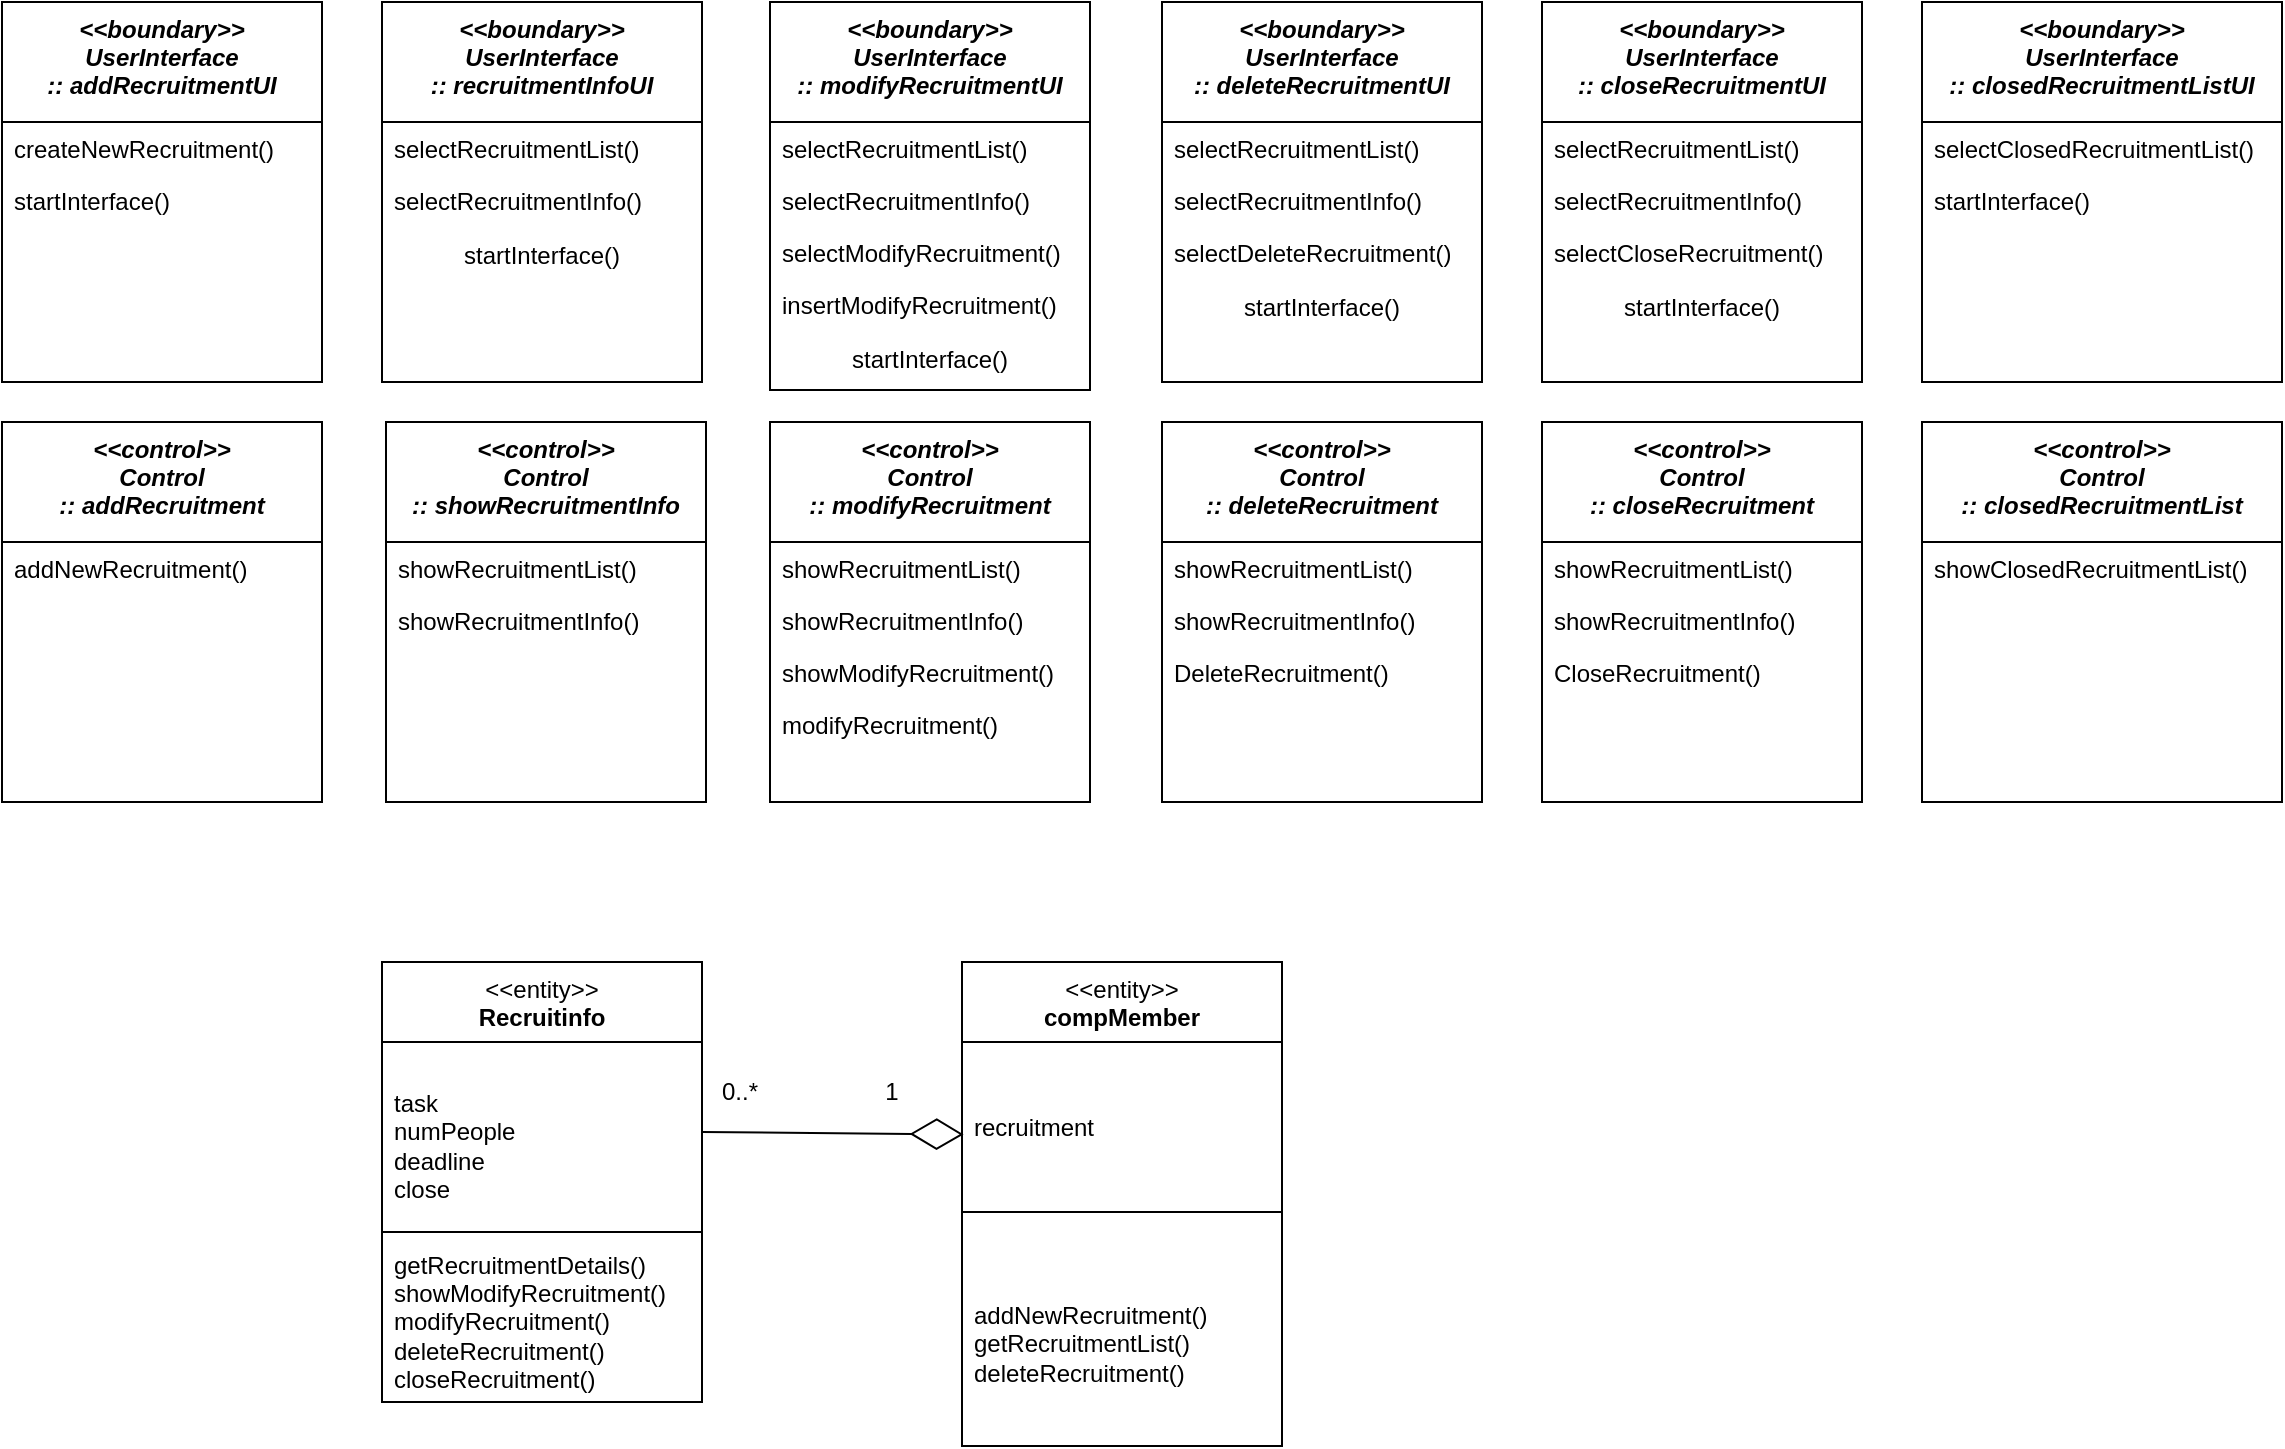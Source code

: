 <mxfile version="21.2.9" type="device">
  <diagram id="C5RBs43oDa-KdzZeNtuy" name="Page-1">
    <mxGraphModel dx="1050" dy="515" grid="1" gridSize="10" guides="1" tooltips="1" connect="1" arrows="1" fold="1" page="1" pageScale="1" pageWidth="827" pageHeight="1169" math="0" shadow="0">
      <root>
        <mxCell id="WIyWlLk6GJQsqaUBKTNV-0" />
        <mxCell id="WIyWlLk6GJQsqaUBKTNV-1" parent="WIyWlLk6GJQsqaUBKTNV-0" />
        <mxCell id="zkfFHV4jXpPFQw0GAbJ--0" value="&lt;&lt;boundary&gt;&gt;&#xa;UserInterface&#xa;:: addRecruitmentUI" style="swimlane;fontStyle=3;align=center;verticalAlign=top;childLayout=stackLayout;horizontal=1;startSize=60;horizontalStack=0;resizeParent=1;resizeLast=0;collapsible=1;marginBottom=0;rounded=0;shadow=0;strokeWidth=1;" parent="WIyWlLk6GJQsqaUBKTNV-1" vertex="1">
          <mxGeometry x="30" y="70" width="160" height="190" as="geometry">
            <mxRectangle x="30" y="70" width="160" height="26" as="alternateBounds" />
          </mxGeometry>
        </mxCell>
        <mxCell id="zkfFHV4jXpPFQw0GAbJ--1" value="createNewRecruitment()" style="text;align=left;verticalAlign=top;spacingLeft=4;spacingRight=4;overflow=hidden;rotatable=0;points=[[0,0.5],[1,0.5]];portConstraint=eastwest;" parent="zkfFHV4jXpPFQw0GAbJ--0" vertex="1">
          <mxGeometry y="60" width="160" height="26" as="geometry" />
        </mxCell>
        <mxCell id="zkfFHV4jXpPFQw0GAbJ--3" value="startInterface()" style="text;align=left;verticalAlign=top;spacingLeft=4;spacingRight=4;overflow=hidden;rotatable=0;points=[[0,0.5],[1,0.5]];portConstraint=eastwest;rounded=0;shadow=0;html=0;" parent="zkfFHV4jXpPFQw0GAbJ--0" vertex="1">
          <mxGeometry y="86" width="160" height="26" as="geometry" />
        </mxCell>
        <mxCell id="wYJamgQq37HB7CYXL51l-0" value="&lt;&lt;boundary&gt;&gt;&#xa;UserInterface&#xa;:: modifyRecruitmentUI" style="swimlane;fontStyle=3;align=center;verticalAlign=top;childLayout=stackLayout;horizontal=1;startSize=60;horizontalStack=0;resizeParent=1;resizeLast=0;collapsible=1;marginBottom=0;rounded=0;shadow=0;strokeWidth=1;" parent="WIyWlLk6GJQsqaUBKTNV-1" vertex="1">
          <mxGeometry x="414" y="70" width="160" height="194" as="geometry">
            <mxRectangle x="230" y="140" width="160" height="26" as="alternateBounds" />
          </mxGeometry>
        </mxCell>
        <mxCell id="JDfBNI5WLTTtxQYSr00y-4" value="selectRecruitmentList()" style="text;align=left;verticalAlign=top;spacingLeft=4;spacingRight=4;overflow=hidden;rotatable=0;points=[[0,0.5],[1,0.5]];portConstraint=eastwest;" parent="wYJamgQq37HB7CYXL51l-0" vertex="1">
          <mxGeometry y="60" width="160" height="26" as="geometry" />
        </mxCell>
        <mxCell id="wYJamgQq37HB7CYXL51l-9" value="selectRecruitmentInfo()" style="text;align=left;verticalAlign=top;spacingLeft=4;spacingRight=4;overflow=hidden;rotatable=0;points=[[0,0.5],[1,0.5]];portConstraint=eastwest;rounded=0;shadow=0;html=0;" parent="wYJamgQq37HB7CYXL51l-0" vertex="1">
          <mxGeometry y="86" width="160" height="26" as="geometry" />
        </mxCell>
        <mxCell id="wYJamgQq37HB7CYXL51l-1" value="selectModifyRecruitment()" style="text;align=left;verticalAlign=top;spacingLeft=4;spacingRight=4;overflow=hidden;rotatable=0;points=[[0,0.5],[1,0.5]];portConstraint=eastwest;" parent="wYJamgQq37HB7CYXL51l-0" vertex="1">
          <mxGeometry y="112" width="160" height="26" as="geometry" />
        </mxCell>
        <mxCell id="wYJamgQq37HB7CYXL51l-2" value="insertModifyRecruitment()" style="text;align=left;verticalAlign=top;spacingLeft=4;spacingRight=4;overflow=hidden;rotatable=0;points=[[0,0.5],[1,0.5]];portConstraint=eastwest;rounded=0;shadow=0;html=0;" parent="wYJamgQq37HB7CYXL51l-0" vertex="1">
          <mxGeometry y="138" width="160" height="26" as="geometry" />
        </mxCell>
        <mxCell id="JDfBNI5WLTTtxQYSr00y-7" value="startInterface()" style="text;html=1;strokeColor=none;fillColor=none;align=center;verticalAlign=middle;whiteSpace=wrap;rounded=0;" parent="wYJamgQq37HB7CYXL51l-0" vertex="1">
          <mxGeometry y="164" width="160" height="30" as="geometry" />
        </mxCell>
        <mxCell id="wYJamgQq37HB7CYXL51l-7" value="&lt;&lt;boundary&gt;&gt;&#xa;UserInterface&#xa;:: recruitmentInfoUI" style="swimlane;fontStyle=3;align=center;verticalAlign=top;childLayout=stackLayout;horizontal=1;startSize=60;horizontalStack=0;resizeParent=1;resizeLast=0;collapsible=1;marginBottom=0;rounded=0;shadow=0;strokeWidth=1;" parent="WIyWlLk6GJQsqaUBKTNV-1" vertex="1">
          <mxGeometry x="220" y="70" width="160" height="190" as="geometry">
            <mxRectangle x="230" y="140" width="160" height="26" as="alternateBounds" />
          </mxGeometry>
        </mxCell>
        <mxCell id="wYJamgQq37HB7CYXL51l-8" value="selectRecruitmentList()" style="text;align=left;verticalAlign=top;spacingLeft=4;spacingRight=4;overflow=hidden;rotatable=0;points=[[0,0.5],[1,0.5]];portConstraint=eastwest;" parent="wYJamgQq37HB7CYXL51l-7" vertex="1">
          <mxGeometry y="60" width="160" height="26" as="geometry" />
        </mxCell>
        <mxCell id="JDfBNI5WLTTtxQYSr00y-15" value="selectRecruitmentInfo()" style="text;align=left;verticalAlign=top;spacingLeft=4;spacingRight=4;overflow=hidden;rotatable=0;points=[[0,0.5],[1,0.5]];portConstraint=eastwest;rounded=0;shadow=0;html=0;" parent="wYJamgQq37HB7CYXL51l-7" vertex="1">
          <mxGeometry y="86" width="160" height="26" as="geometry" />
        </mxCell>
        <mxCell id="wYJamgQq37HB7CYXL51l-10" value="startInterface()" style="text;html=1;strokeColor=none;fillColor=none;align=center;verticalAlign=middle;whiteSpace=wrap;rounded=0;" parent="wYJamgQq37HB7CYXL51l-7" vertex="1">
          <mxGeometry y="112" width="160" height="30" as="geometry" />
        </mxCell>
        <mxCell id="wYJamgQq37HB7CYXL51l-11" value="&lt;&lt;boundary&gt;&gt;&#xa;UserInterface&#xa;:: deleteRecruitmentUI" style="swimlane;fontStyle=3;align=center;verticalAlign=top;childLayout=stackLayout;horizontal=1;startSize=60;horizontalStack=0;resizeParent=1;resizeLast=0;collapsible=1;marginBottom=0;rounded=0;shadow=0;strokeWidth=1;" parent="WIyWlLk6GJQsqaUBKTNV-1" vertex="1">
          <mxGeometry x="610" y="70" width="160" height="190" as="geometry">
            <mxRectangle x="230" y="140" width="160" height="26" as="alternateBounds" />
          </mxGeometry>
        </mxCell>
        <mxCell id="JDfBNI5WLTTtxQYSr00y-5" value="selectRecruitmentList()" style="text;align=left;verticalAlign=top;spacingLeft=4;spacingRight=4;overflow=hidden;rotatable=0;points=[[0,0.5],[1,0.5]];portConstraint=eastwest;" parent="wYJamgQq37HB7CYXL51l-11" vertex="1">
          <mxGeometry y="60" width="160" height="26" as="geometry" />
        </mxCell>
        <mxCell id="JDfBNI5WLTTtxQYSr00y-6" value="selectRecruitmentInfo()" style="text;align=left;verticalAlign=top;spacingLeft=4;spacingRight=4;overflow=hidden;rotatable=0;points=[[0,0.5],[1,0.5]];portConstraint=eastwest;rounded=0;shadow=0;html=0;" parent="wYJamgQq37HB7CYXL51l-11" vertex="1">
          <mxGeometry y="86" width="160" height="26" as="geometry" />
        </mxCell>
        <mxCell id="wYJamgQq37HB7CYXL51l-12" value="selectDeleteRecruitment()" style="text;align=left;verticalAlign=top;spacingLeft=4;spacingRight=4;overflow=hidden;rotatable=0;points=[[0,0.5],[1,0.5]];portConstraint=eastwest;" parent="wYJamgQq37HB7CYXL51l-11" vertex="1">
          <mxGeometry y="112" width="160" height="26" as="geometry" />
        </mxCell>
        <mxCell id="JDfBNI5WLTTtxQYSr00y-3" value="startInterface()" style="text;html=1;strokeColor=none;fillColor=none;align=center;verticalAlign=middle;whiteSpace=wrap;rounded=0;" parent="wYJamgQq37HB7CYXL51l-11" vertex="1">
          <mxGeometry y="138" width="160" height="30" as="geometry" />
        </mxCell>
        <mxCell id="wYJamgQq37HB7CYXL51l-14" value="&lt;&lt;boundary&gt;&gt;&#xa;UserInterface&#xa;:: closeRecruitmentUI" style="swimlane;fontStyle=3;align=center;verticalAlign=top;childLayout=stackLayout;horizontal=1;startSize=60;horizontalStack=0;resizeParent=1;resizeLast=0;collapsible=1;marginBottom=0;rounded=0;shadow=0;strokeWidth=1;" parent="WIyWlLk6GJQsqaUBKTNV-1" vertex="1">
          <mxGeometry x="800" y="70" width="160" height="190" as="geometry">
            <mxRectangle x="230" y="140" width="160" height="26" as="alternateBounds" />
          </mxGeometry>
        </mxCell>
        <mxCell id="JDfBNI5WLTTtxQYSr00y-8" value="selectRecruitmentList()" style="text;align=left;verticalAlign=top;spacingLeft=4;spacingRight=4;overflow=hidden;rotatable=0;points=[[0,0.5],[1,0.5]];portConstraint=eastwest;" parent="wYJamgQq37HB7CYXL51l-14" vertex="1">
          <mxGeometry y="60" width="160" height="26" as="geometry" />
        </mxCell>
        <mxCell id="JDfBNI5WLTTtxQYSr00y-9" value="selectRecruitmentInfo()" style="text;align=left;verticalAlign=top;spacingLeft=4;spacingRight=4;overflow=hidden;rotatable=0;points=[[0,0.5],[1,0.5]];portConstraint=eastwest;rounded=0;shadow=0;html=0;" parent="wYJamgQq37HB7CYXL51l-14" vertex="1">
          <mxGeometry y="86" width="160" height="26" as="geometry" />
        </mxCell>
        <mxCell id="wYJamgQq37HB7CYXL51l-15" value="selectCloseRecruitment()" style="text;align=left;verticalAlign=top;spacingLeft=4;spacingRight=4;overflow=hidden;rotatable=0;points=[[0,0.5],[1,0.5]];portConstraint=eastwest;" parent="wYJamgQq37HB7CYXL51l-14" vertex="1">
          <mxGeometry y="112" width="160" height="26" as="geometry" />
        </mxCell>
        <mxCell id="JDfBNI5WLTTtxQYSr00y-10" value="startInterface()" style="text;html=1;strokeColor=none;fillColor=none;align=center;verticalAlign=middle;whiteSpace=wrap;rounded=0;" parent="wYJamgQq37HB7CYXL51l-14" vertex="1">
          <mxGeometry y="138" width="160" height="30" as="geometry" />
        </mxCell>
        <mxCell id="wYJamgQq37HB7CYXL51l-16" value="&lt;&lt;boundary&gt;&gt;&#xa;UserInterface&#xa;:: closedRecruitmentListUI" style="swimlane;fontStyle=3;align=center;verticalAlign=top;childLayout=stackLayout;horizontal=1;startSize=60;horizontalStack=0;resizeParent=1;resizeLast=0;collapsible=1;marginBottom=0;rounded=0;shadow=0;strokeWidth=1;" parent="WIyWlLk6GJQsqaUBKTNV-1" vertex="1">
          <mxGeometry x="990" y="70" width="180" height="190" as="geometry">
            <mxRectangle x="230" y="140" width="160" height="26" as="alternateBounds" />
          </mxGeometry>
        </mxCell>
        <mxCell id="wYJamgQq37HB7CYXL51l-17" value="selectClosedRecruitmentList()" style="text;align=left;verticalAlign=top;spacingLeft=4;spacingRight=4;overflow=hidden;rotatable=0;points=[[0,0.5],[1,0.5]];portConstraint=eastwest;" parent="wYJamgQq37HB7CYXL51l-16" vertex="1">
          <mxGeometry y="60" width="180" height="26" as="geometry" />
        </mxCell>
        <mxCell id="wYJamgQq37HB7CYXL51l-18" value="startInterface()" style="text;align=left;verticalAlign=top;spacingLeft=4;spacingRight=4;overflow=hidden;rotatable=0;points=[[0,0.5],[1,0.5]];portConstraint=eastwest;rounded=0;shadow=0;html=0;" parent="wYJamgQq37HB7CYXL51l-16" vertex="1">
          <mxGeometry y="86" width="180" height="26" as="geometry" />
        </mxCell>
        <mxCell id="wYJamgQq37HB7CYXL51l-19" value="&lt;&lt;control&gt;&gt;&#xa;Control&#xa;:: addRecruitment" style="swimlane;fontStyle=3;align=center;verticalAlign=top;childLayout=stackLayout;horizontal=1;startSize=60;horizontalStack=0;resizeParent=1;resizeLast=0;collapsible=1;marginBottom=0;rounded=0;shadow=0;strokeWidth=1;" parent="WIyWlLk6GJQsqaUBKTNV-1" vertex="1">
          <mxGeometry x="30" y="280" width="160" height="190" as="geometry">
            <mxRectangle x="30" y="70" width="160" height="26" as="alternateBounds" />
          </mxGeometry>
        </mxCell>
        <mxCell id="wYJamgQq37HB7CYXL51l-20" value="addNewRecruitment()" style="text;align=left;verticalAlign=top;spacingLeft=4;spacingRight=4;overflow=hidden;rotatable=0;points=[[0,0.5],[1,0.5]];portConstraint=eastwest;" parent="wYJamgQq37HB7CYXL51l-19" vertex="1">
          <mxGeometry y="60" width="160" height="26" as="geometry" />
        </mxCell>
        <mxCell id="wYJamgQq37HB7CYXL51l-22" value="&lt;&lt;control&gt;&gt;&#xa;Control&#xa;:: showRecruitmentInfo" style="swimlane;fontStyle=3;align=center;verticalAlign=top;childLayout=stackLayout;horizontal=1;startSize=60;horizontalStack=0;resizeParent=1;resizeLast=0;collapsible=1;marginBottom=0;rounded=0;shadow=0;strokeWidth=1;" parent="WIyWlLk6GJQsqaUBKTNV-1" vertex="1">
          <mxGeometry x="222" y="280" width="160" height="190" as="geometry">
            <mxRectangle x="30" y="70" width="160" height="26" as="alternateBounds" />
          </mxGeometry>
        </mxCell>
        <mxCell id="wYJamgQq37HB7CYXL51l-23" value="showRecruitmentList()" style="text;align=left;verticalAlign=top;spacingLeft=4;spacingRight=4;overflow=hidden;rotatable=0;points=[[0,0.5],[1,0.5]];portConstraint=eastwest;" parent="wYJamgQq37HB7CYXL51l-22" vertex="1">
          <mxGeometry y="60" width="160" height="26" as="geometry" />
        </mxCell>
        <mxCell id="wYJamgQq37HB7CYXL51l-24" value="showRecruitmentInfo()&#xa;" style="text;align=left;verticalAlign=top;spacingLeft=4;spacingRight=4;overflow=hidden;rotatable=0;points=[[0,0.5],[1,0.5]];portConstraint=eastwest;" parent="wYJamgQq37HB7CYXL51l-22" vertex="1">
          <mxGeometry y="86" width="160" height="26" as="geometry" />
        </mxCell>
        <mxCell id="wYJamgQq37HB7CYXL51l-29" value="&lt;&lt;control&gt;&gt;&#xa;Control&#xa;:: modifyRecruitment" style="swimlane;fontStyle=3;align=center;verticalAlign=top;childLayout=stackLayout;horizontal=1;startSize=60;horizontalStack=0;resizeParent=1;resizeLast=0;collapsible=1;marginBottom=0;rounded=0;shadow=0;strokeWidth=1;" parent="WIyWlLk6GJQsqaUBKTNV-1" vertex="1">
          <mxGeometry x="414" y="280" width="160" height="190" as="geometry">
            <mxRectangle x="30" y="70" width="160" height="26" as="alternateBounds" />
          </mxGeometry>
        </mxCell>
        <mxCell id="JDfBNI5WLTTtxQYSr00y-0" value="showRecruitmentList()" style="text;align=left;verticalAlign=top;spacingLeft=4;spacingRight=4;overflow=hidden;rotatable=0;points=[[0,0.5],[1,0.5]];portConstraint=eastwest;" parent="wYJamgQq37HB7CYXL51l-29" vertex="1">
          <mxGeometry y="60" width="160" height="26" as="geometry" />
        </mxCell>
        <mxCell id="JDfBNI5WLTTtxQYSr00y-1" value="showRecruitmentInfo()&#xa;" style="text;align=left;verticalAlign=top;spacingLeft=4;spacingRight=4;overflow=hidden;rotatable=0;points=[[0,0.5],[1,0.5]];portConstraint=eastwest;" parent="wYJamgQq37HB7CYXL51l-29" vertex="1">
          <mxGeometry y="86" width="160" height="26" as="geometry" />
        </mxCell>
        <mxCell id="wYJamgQq37HB7CYXL51l-30" value="showModifyRecruitment()" style="text;align=left;verticalAlign=top;spacingLeft=4;spacingRight=4;overflow=hidden;rotatable=0;points=[[0,0.5],[1,0.5]];portConstraint=eastwest;" parent="wYJamgQq37HB7CYXL51l-29" vertex="1">
          <mxGeometry y="112" width="160" height="26" as="geometry" />
        </mxCell>
        <mxCell id="wYJamgQq37HB7CYXL51l-31" value="modifyRecruitment()" style="text;align=left;verticalAlign=top;spacingLeft=4;spacingRight=4;overflow=hidden;rotatable=0;points=[[0,0.5],[1,0.5]];portConstraint=eastwest;" parent="wYJamgQq37HB7CYXL51l-29" vertex="1">
          <mxGeometry y="138" width="160" height="26" as="geometry" />
        </mxCell>
        <mxCell id="wYJamgQq37HB7CYXL51l-35" value="&lt;&lt;control&gt;&gt;&#xa;Control&#xa;:: deleteRecruitment" style="swimlane;fontStyle=3;align=center;verticalAlign=top;childLayout=stackLayout;horizontal=1;startSize=60;horizontalStack=0;resizeParent=1;resizeLast=0;collapsible=1;marginBottom=0;rounded=0;shadow=0;strokeWidth=1;" parent="WIyWlLk6GJQsqaUBKTNV-1" vertex="1">
          <mxGeometry x="610" y="280" width="160" height="190" as="geometry">
            <mxRectangle x="30" y="70" width="160" height="26" as="alternateBounds" />
          </mxGeometry>
        </mxCell>
        <mxCell id="JDfBNI5WLTTtxQYSr00y-11" value="showRecruitmentList()" style="text;align=left;verticalAlign=top;spacingLeft=4;spacingRight=4;overflow=hidden;rotatable=0;points=[[0,0.5],[1,0.5]];portConstraint=eastwest;" parent="wYJamgQq37HB7CYXL51l-35" vertex="1">
          <mxGeometry y="60" width="160" height="26" as="geometry" />
        </mxCell>
        <mxCell id="JDfBNI5WLTTtxQYSr00y-12" value="showRecruitmentInfo()&#xa;" style="text;align=left;verticalAlign=top;spacingLeft=4;spacingRight=4;overflow=hidden;rotatable=0;points=[[0,0.5],[1,0.5]];portConstraint=eastwest;" parent="wYJamgQq37HB7CYXL51l-35" vertex="1">
          <mxGeometry y="86" width="160" height="26" as="geometry" />
        </mxCell>
        <mxCell id="wYJamgQq37HB7CYXL51l-36" value="DeleteRecruitment()" style="text;align=left;verticalAlign=top;spacingLeft=4;spacingRight=4;overflow=hidden;rotatable=0;points=[[0,0.5],[1,0.5]];portConstraint=eastwest;" parent="wYJamgQq37HB7CYXL51l-35" vertex="1">
          <mxGeometry y="112" width="160" height="26" as="geometry" />
        </mxCell>
        <mxCell id="wYJamgQq37HB7CYXL51l-38" value="&lt;&lt;control&gt;&gt;&#xa;Control&#xa;:: closeRecruitment" style="swimlane;fontStyle=3;align=center;verticalAlign=top;childLayout=stackLayout;horizontal=1;startSize=60;horizontalStack=0;resizeParent=1;resizeLast=0;collapsible=1;marginBottom=0;rounded=0;shadow=0;strokeWidth=1;" parent="WIyWlLk6GJQsqaUBKTNV-1" vertex="1">
          <mxGeometry x="800" y="280" width="160" height="190" as="geometry">
            <mxRectangle x="30" y="70" width="160" height="26" as="alternateBounds" />
          </mxGeometry>
        </mxCell>
        <mxCell id="JDfBNI5WLTTtxQYSr00y-13" value="showRecruitmentList()" style="text;align=left;verticalAlign=top;spacingLeft=4;spacingRight=4;overflow=hidden;rotatable=0;points=[[0,0.5],[1,0.5]];portConstraint=eastwest;" parent="wYJamgQq37HB7CYXL51l-38" vertex="1">
          <mxGeometry y="60" width="160" height="26" as="geometry" />
        </mxCell>
        <mxCell id="JDfBNI5WLTTtxQYSr00y-14" value="showRecruitmentInfo()&#xa;" style="text;align=left;verticalAlign=top;spacingLeft=4;spacingRight=4;overflow=hidden;rotatable=0;points=[[0,0.5],[1,0.5]];portConstraint=eastwest;" parent="wYJamgQq37HB7CYXL51l-38" vertex="1">
          <mxGeometry y="86" width="160" height="26" as="geometry" />
        </mxCell>
        <mxCell id="wYJamgQq37HB7CYXL51l-39" value="CloseRecruitment()" style="text;align=left;verticalAlign=top;spacingLeft=4;spacingRight=4;overflow=hidden;rotatable=0;points=[[0,0.5],[1,0.5]];portConstraint=eastwest;" parent="wYJamgQq37HB7CYXL51l-38" vertex="1">
          <mxGeometry y="112" width="160" height="26" as="geometry" />
        </mxCell>
        <mxCell id="wYJamgQq37HB7CYXL51l-40" value="&lt;&lt;control&gt;&gt;&#xa;Control&#xa;:: closedRecruitmentList" style="swimlane;fontStyle=3;align=center;verticalAlign=top;childLayout=stackLayout;horizontal=1;startSize=60;horizontalStack=0;resizeParent=1;resizeLast=0;collapsible=1;marginBottom=0;rounded=0;shadow=0;strokeWidth=1;" parent="WIyWlLk6GJQsqaUBKTNV-1" vertex="1">
          <mxGeometry x="990" y="280" width="180" height="190" as="geometry">
            <mxRectangle x="30" y="70" width="160" height="26" as="alternateBounds" />
          </mxGeometry>
        </mxCell>
        <mxCell id="wYJamgQq37HB7CYXL51l-41" value="showClosedRecruitmentList()" style="text;align=left;verticalAlign=top;spacingLeft=4;spacingRight=4;overflow=hidden;rotatable=0;points=[[0,0.5],[1,0.5]];portConstraint=eastwest;" parent="wYJamgQq37HB7CYXL51l-40" vertex="1">
          <mxGeometry y="60" width="180" height="26" as="geometry" />
        </mxCell>
        <mxCell id="wYJamgQq37HB7CYXL51l-43" value="&amp;lt;&amp;lt;entity&amp;gt;&amp;gt;&lt;br&gt;&lt;b&gt;Recruitinfo&lt;/b&gt;" style="swimlane;fontStyle=0;align=center;verticalAlign=top;childLayout=stackLayout;horizontal=1;startSize=40;horizontalStack=0;resizeParent=1;resizeParentMax=0;resizeLast=0;collapsible=0;marginBottom=0;html=1;whiteSpace=wrap;" parent="WIyWlLk6GJQsqaUBKTNV-1" vertex="1">
          <mxGeometry x="220" y="550" width="160" height="220" as="geometry" />
        </mxCell>
        <mxCell id="wYJamgQq37HB7CYXL51l-44" value="&lt;br&gt;task&lt;br&gt;numPeople&lt;br&gt;deadline&lt;br&gt;close" style="text;html=1;strokeColor=none;fillColor=none;align=left;verticalAlign=middle;spacingLeft=4;spacingRight=4;overflow=hidden;rotatable=0;points=[[0,0.5],[1,0.5]];portConstraint=eastwest;whiteSpace=wrap;" parent="wYJamgQq37HB7CYXL51l-43" vertex="1">
          <mxGeometry y="40" width="160" height="90" as="geometry" />
        </mxCell>
        <mxCell id="wYJamgQq37HB7CYXL51l-45" value="" style="line;strokeWidth=1;fillColor=none;align=left;verticalAlign=middle;spacingTop=-1;spacingLeft=3;spacingRight=3;rotatable=0;labelPosition=right;points=[];portConstraint=eastwest;" parent="wYJamgQq37HB7CYXL51l-43" vertex="1">
          <mxGeometry y="130" width="160" height="10" as="geometry" />
        </mxCell>
        <mxCell id="wYJamgQq37HB7CYXL51l-46" value="getRecruitmentDetails()&lt;br&gt;showModifyRecruitment()&lt;br&gt;modifyRecruitment()&lt;br&gt;deleteRecruitment()&lt;br&gt;closeRecruitment()" style="text;html=1;strokeColor=none;fillColor=none;align=left;verticalAlign=middle;spacingLeft=4;spacingRight=4;overflow=hidden;rotatable=0;points=[[0,0.5],[1,0.5]];portConstraint=eastwest;whiteSpace=wrap;" parent="wYJamgQq37HB7CYXL51l-43" vertex="1">
          <mxGeometry y="140" width="160" height="80" as="geometry" />
        </mxCell>
        <mxCell id="wYJamgQq37HB7CYXL51l-47" value="&amp;lt;&amp;lt;entity&amp;gt;&amp;gt;&lt;br&gt;&lt;b&gt;compMember&lt;/b&gt;" style="swimlane;fontStyle=0;align=center;verticalAlign=top;childLayout=stackLayout;horizontal=1;startSize=40;horizontalStack=0;resizeParent=1;resizeParentMax=0;resizeLast=0;collapsible=0;marginBottom=0;html=1;whiteSpace=wrap;" parent="WIyWlLk6GJQsqaUBKTNV-1" vertex="1">
          <mxGeometry x="510" y="550" width="160" height="242" as="geometry" />
        </mxCell>
        <mxCell id="wYJamgQq37HB7CYXL51l-48" value="&lt;br&gt;recruitment" style="text;html=1;strokeColor=none;fillColor=none;align=left;verticalAlign=middle;spacingLeft=4;spacingRight=4;overflow=hidden;rotatable=0;points=[[0,0.5],[1,0.5]];portConstraint=eastwest;whiteSpace=wrap;" parent="wYJamgQq37HB7CYXL51l-47" vertex="1">
          <mxGeometry y="40" width="160" height="70" as="geometry" />
        </mxCell>
        <mxCell id="wYJamgQq37HB7CYXL51l-49" value="" style="line;strokeWidth=1;fillColor=none;align=left;verticalAlign=middle;spacingTop=-1;spacingLeft=3;spacingRight=3;rotatable=0;labelPosition=right;points=[];portConstraint=eastwest;" parent="wYJamgQq37HB7CYXL51l-47" vertex="1">
          <mxGeometry y="110" width="160" height="30" as="geometry" />
        </mxCell>
        <mxCell id="wYJamgQq37HB7CYXL51l-50" value="addNewRecruitment()&lt;br&gt;getRecruitmentList()&lt;br&gt;deleteRecruitment()" style="text;html=1;strokeColor=none;fillColor=none;align=left;verticalAlign=middle;spacingLeft=4;spacingRight=4;overflow=hidden;rotatable=0;points=[[0,0.5],[1,0.5]];portConstraint=eastwest;whiteSpace=wrap;" parent="wYJamgQq37HB7CYXL51l-47" vertex="1">
          <mxGeometry y="140" width="160" height="102" as="geometry" />
        </mxCell>
        <mxCell id="wYJamgQq37HB7CYXL51l-54" value="1" style="text;html=1;strokeColor=none;fillColor=none;align=center;verticalAlign=middle;whiteSpace=wrap;rounded=0;" parent="WIyWlLk6GJQsqaUBKTNV-1" vertex="1">
          <mxGeometry x="460" y="600" width="30" height="30" as="geometry" />
        </mxCell>
        <mxCell id="wYJamgQq37HB7CYXL51l-53" value="" style="endArrow=diamondThin;endFill=0;endSize=24;html=1;rounded=0;entryX=0.005;entryY=0.66;entryDx=0;entryDy=0;exitX=1;exitY=0.5;exitDx=0;exitDy=0;entryPerimeter=0;" parent="WIyWlLk6GJQsqaUBKTNV-1" source="wYJamgQq37HB7CYXL51l-44" target="wYJamgQq37HB7CYXL51l-48" edge="1">
          <mxGeometry width="160" relative="1" as="geometry">
            <mxPoint x="490" y="810" as="sourcePoint" />
            <mxPoint x="650" y="810" as="targetPoint" />
          </mxGeometry>
        </mxCell>
        <mxCell id="wYJamgQq37HB7CYXL51l-56" value="0..*" style="text;html=1;strokeColor=none;fillColor=none;align=center;verticalAlign=middle;whiteSpace=wrap;rounded=0;" parent="WIyWlLk6GJQsqaUBKTNV-1" vertex="1">
          <mxGeometry x="384" y="600" width="30" height="30" as="geometry" />
        </mxCell>
      </root>
    </mxGraphModel>
  </diagram>
</mxfile>
